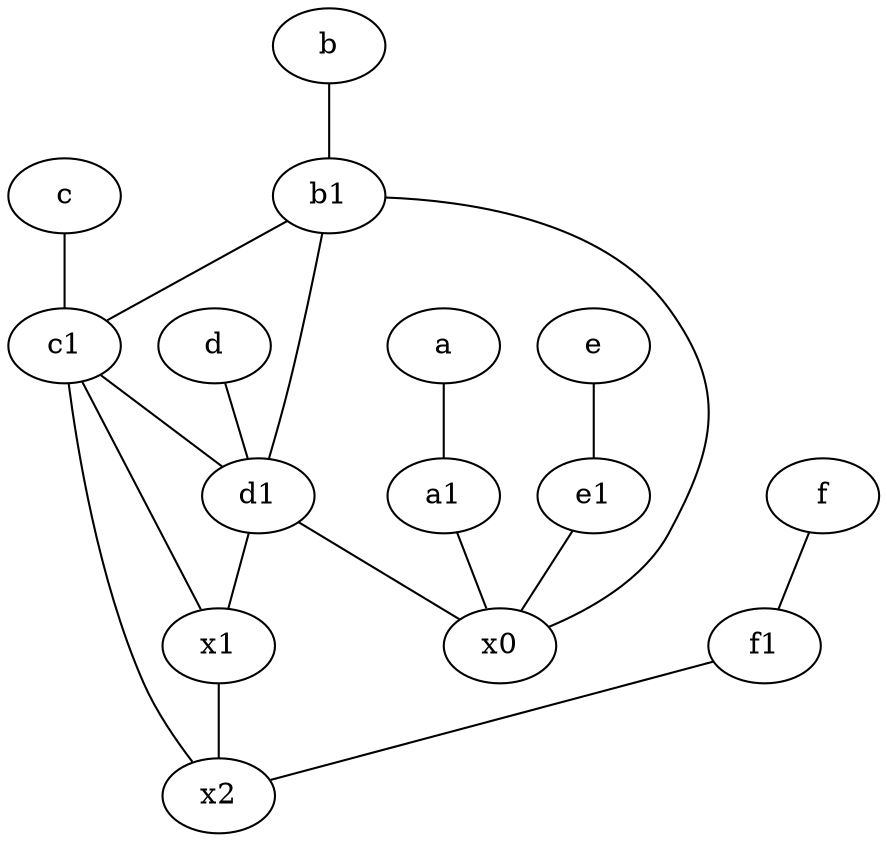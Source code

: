 graph {
	node [labelfontsize=50]
	f1 [labelfontsize=50 pos="3,8!"]
	x0 [labelfontsize=50]
	x1 [labelfontsize=50]
	e1 [labelfontsize=50 pos="7,7!"]
	b1 [labelfontsize=50 pos="9,4!"]
	c [labelfontsize=50 pos="4.5,2!"]
	d [labelfontsize=50 pos="2,5!"]
	f [labelfontsize=50 pos="3,9!"]
	x2 [labelfontsize=50]
	a1 [labelfontsize=50 pos="8,3!"]
	d1 [labelfontsize=50 pos="3,5!"]
	e [labelfontsize=50 pos="7,9!"]
	a [labelfontsize=50 pos="8,2!"]
	b [labelfontsize=50 pos="10,4!"]
	c1 [labelfontsize=50 pos="4.5,3!"]
	c -- c1
	d1 -- x0
	c1 -- x2
	e -- e1
	d -- d1
	c1 -- d1
	x1 -- x2
	c1 -- x1
	b1 -- c1
	b1 -- x0
	e1 -- x0
	d1 -- x1
	a1 -- x0
	a -- a1
	b -- b1
	f -- f1
	b1 -- d1
	f1 -- x2
}

